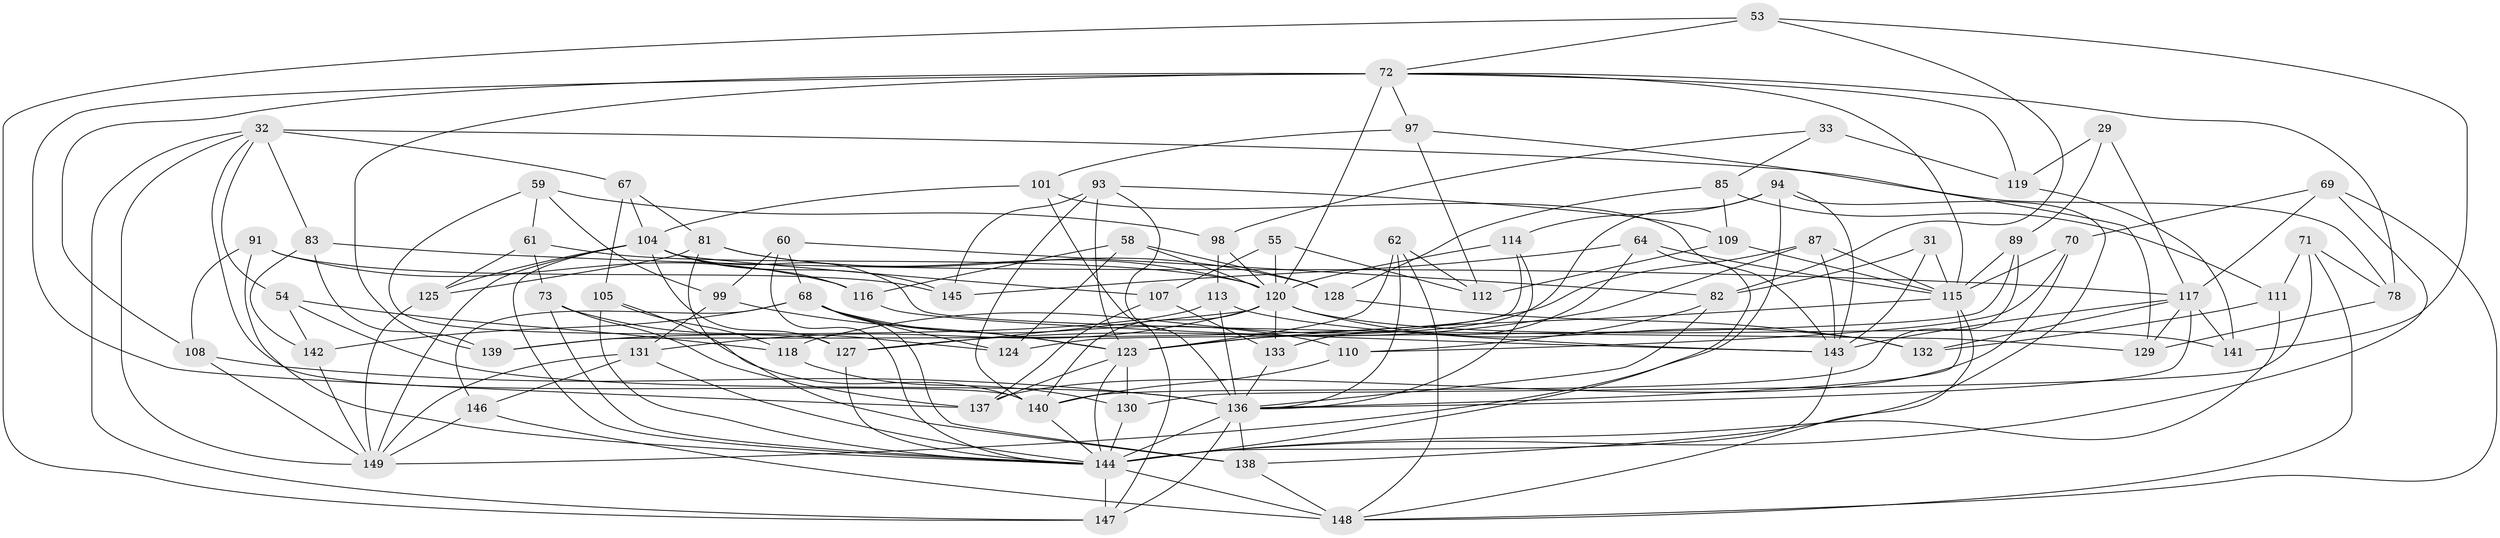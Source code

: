 // original degree distribution, {4: 1.0}
// Generated by graph-tools (version 1.1) at 2025/57/03/09/25 04:57:00]
// undirected, 74 vertices, 189 edges
graph export_dot {
graph [start="1"]
  node [color=gray90,style=filled];
  29;
  31;
  32 [super="+1+5"];
  33;
  53;
  54;
  55;
  58;
  59;
  60;
  61;
  62;
  64;
  67 [super="+57"];
  68 [super="+30+48"];
  69;
  70;
  71;
  72 [super="+50+39"];
  73;
  78;
  81 [super="+10"];
  82 [super="+4"];
  83;
  85;
  87;
  89;
  91;
  93 [super="+47"];
  94 [super="+21"];
  97;
  98;
  99;
  101;
  104 [super="+45"];
  105;
  107 [super="+37"];
  108;
  109;
  110;
  111;
  112;
  113;
  114;
  115 [super="+51+43+102+92+76"];
  116;
  117 [super="+6+25"];
  118;
  119 [super="+24"];
  120 [super="+65+63"];
  123 [super="+15+88+38"];
  124;
  125 [super="+18"];
  127 [super="+126"];
  128;
  129;
  130;
  131 [super="+86"];
  132;
  133 [super="+95"];
  136 [super="+17+106+103+122"];
  137 [super="+74"];
  138 [super="+134"];
  139;
  140 [super="+44+77"];
  141;
  142;
  143 [super="+66"];
  144 [super="+3+36+121+135"];
  145;
  146 [super="+96"];
  147 [super="+46"];
  148 [super="+100"];
  149 [super="+26+84"];
  29 -- 89;
  29 -- 119 [weight=2];
  29 -- 117;
  31 -- 82 [weight=2];
  31 -- 143;
  31 -- 115;
  32 -- 147;
  32 -- 54;
  32 -- 78;
  32 -- 83;
  32 -- 67 [weight=2];
  32 -- 149;
  32 -- 140;
  33 -- 119 [weight=2];
  33 -- 85;
  33 -- 98;
  53 -- 141;
  53 -- 82;
  53 -- 72;
  53 -- 147;
  54 -- 142;
  54 -- 118;
  54 -- 136;
  55 -- 107 [weight=2];
  55 -- 112;
  55 -- 120;
  58 -- 128;
  58 -- 124;
  58 -- 116;
  58 -- 120;
  59 -- 127;
  59 -- 98;
  59 -- 99;
  59 -- 61;
  60 -- 82;
  60 -- 99;
  60 -- 68;
  60 -- 144;
  61 -- 73;
  61 -- 125;
  61 -- 120;
  62 -- 112;
  62 -- 123;
  62 -- 136;
  62 -- 148;
  64 -- 145;
  64 -- 133;
  64 -- 115;
  64 -- 144;
  67 -- 104 [weight=2];
  67 -- 105;
  67 -- 81;
  68 -- 142;
  68 -- 138 [weight=2];
  68 -- 146;
  68 -- 110;
  68 -- 124;
  68 -- 123;
  69 -- 70;
  69 -- 117;
  69 -- 148;
  69 -- 144;
  70 -- 110;
  70 -- 137;
  70 -- 115;
  71 -- 130;
  71 -- 111;
  71 -- 78;
  71 -- 148;
  72 -- 97;
  72 -- 119;
  72 -- 137;
  72 -- 108;
  72 -- 78;
  72 -- 115;
  72 -- 139;
  72 -- 120 [weight=2];
  73 -- 137;
  73 -- 124;
  73 -- 144;
  78 -- 129;
  81 -- 125 [weight=2];
  81 -- 128;
  81 -- 138;
  81 -- 120;
  82 -- 110;
  82 -- 136;
  83 -- 142;
  83 -- 139;
  83 -- 117;
  85 -- 109;
  85 -- 111;
  85 -- 128;
  87 -- 118;
  87 -- 143;
  87 -- 115;
  87 -- 127;
  89 -- 124;
  89 -- 115;
  89 -- 140;
  91 -- 108;
  91 -- 145;
  91 -- 116;
  91 -- 144;
  93 -- 145;
  93 -- 123 [weight=2];
  93 -- 140;
  93 -- 109;
  93 -- 136;
  94 -- 114;
  94 -- 143;
  94 -- 123 [weight=2];
  94 -- 138;
  94 -- 149;
  97 -- 101;
  97 -- 129;
  97 -- 112;
  98 -- 113;
  98 -- 120;
  99 -- 123;
  99 -- 131;
  101 -- 147;
  101 -- 143;
  101 -- 104;
  104 -- 125;
  104 -- 129;
  104 -- 107;
  104 -- 145;
  104 -- 144 [weight=2];
  104 -- 116;
  104 -- 149;
  104 -- 127;
  105 -- 118;
  105 -- 140;
  105 -- 144;
  107 -- 133 [weight=2];
  107 -- 137;
  108 -- 136;
  108 -- 149;
  109 -- 112;
  109 -- 115;
  110 -- 140;
  111 -- 132;
  111 -- 144;
  113 -- 139;
  113 -- 143;
  113 -- 136;
  114 -- 139;
  114 -- 120;
  114 -- 136;
  115 -- 148 [weight=3];
  115 -- 123 [weight=3];
  115 -- 136 [weight=3];
  116 -- 143;
  117 -- 129;
  117 -- 141;
  117 -- 132;
  117 -- 143;
  117 -- 136;
  118 -- 130;
  119 -- 141;
  120 -- 132;
  120 -- 133;
  120 -- 141;
  120 -- 140;
  120 -- 131;
  120 -- 127;
  123 -- 137 [weight=2];
  123 -- 130;
  123 -- 144;
  125 -- 149 [weight=2];
  127 -- 144 [weight=2];
  128 -- 132;
  130 -- 144;
  131 -- 146;
  131 -- 144 [weight=2];
  131 -- 149;
  133 -- 136 [weight=2];
  136 -- 138;
  136 -- 144 [weight=5];
  136 -- 147;
  138 -- 148;
  140 -- 144 [weight=2];
  142 -- 149;
  143 -- 144;
  144 -- 148 [weight=3];
  144 -- 147 [weight=2];
  146 -- 149 [weight=2];
  146 -- 148 [weight=2];
}
